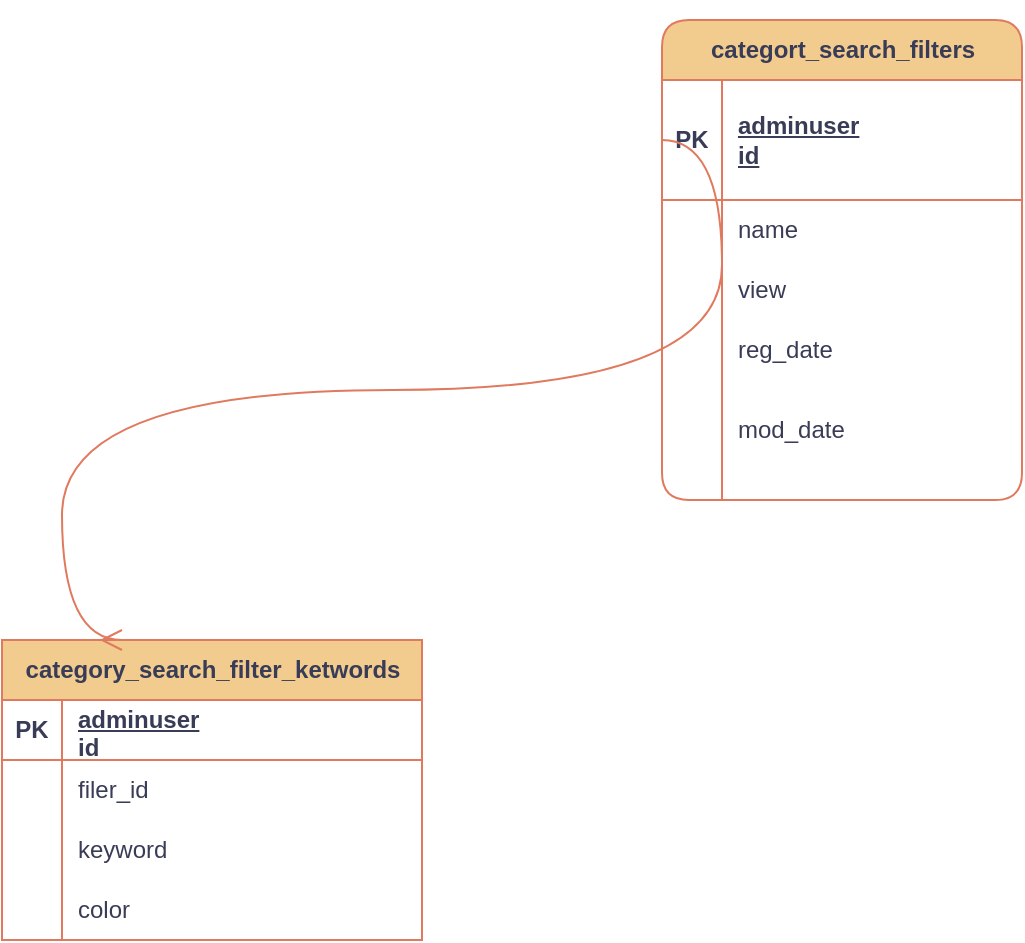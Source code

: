 <mxfile version="24.0.1" type="github">
  <diagram id="R2lEEEUBdFMjLlhIrx00" name="Page-1">
    <mxGraphModel dx="1434" dy="788" grid="1" gridSize="10" guides="1" tooltips="1" connect="1" arrows="1" fold="1" page="1" pageScale="1" pageWidth="850" pageHeight="1100" math="0" shadow="0" extFonts="Permanent Marker^https://fonts.googleapis.com/css?family=Permanent+Marker">
      <root>
        <mxCell id="0" />
        <mxCell id="1" parent="0" />
        <mxCell id="m-IJ6uGA8L6T9nmoXp6X-42" value="categort_search_filters" style="shape=table;startSize=30;container=1;collapsible=1;childLayout=tableLayout;fixedRows=1;rowLines=0;fontStyle=1;align=center;resizeLast=1;html=1;strokeColor=#E07A5F;fontColor=#393C56;fillColor=#F2CC8F;labelBackgroundColor=none;rounded=1;" vertex="1" parent="1">
          <mxGeometry x="400" y="50" width="180" height="240" as="geometry" />
        </mxCell>
        <mxCell id="m-IJ6uGA8L6T9nmoXp6X-43" value="" style="shape=tableRow;horizontal=0;startSize=0;swimlaneHead=0;swimlaneBody=0;fillColor=none;collapsible=0;dropTarget=0;points=[[0,0.5],[1,0.5]];portConstraint=eastwest;top=0;left=0;right=0;bottom=1;strokeColor=#E07A5F;fontColor=#393C56;labelBackgroundColor=none;rounded=1;" vertex="1" parent="m-IJ6uGA8L6T9nmoXp6X-42">
          <mxGeometry y="30" width="180" height="60" as="geometry" />
        </mxCell>
        <mxCell id="m-IJ6uGA8L6T9nmoXp6X-44" value="PK" style="shape=partialRectangle;connectable=0;fillColor=none;top=0;left=0;bottom=0;right=0;fontStyle=1;overflow=hidden;whiteSpace=wrap;html=1;strokeColor=#E07A5F;fontColor=#393C56;labelBackgroundColor=none;rounded=1;" vertex="1" parent="m-IJ6uGA8L6T9nmoXp6X-43">
          <mxGeometry width="30" height="60" as="geometry">
            <mxRectangle width="30" height="60" as="alternateBounds" />
          </mxGeometry>
        </mxCell>
        <mxCell id="m-IJ6uGA8L6T9nmoXp6X-45" value="adminuser&lt;div&gt;id&lt;/div&gt;" style="shape=partialRectangle;connectable=0;fillColor=none;top=0;left=0;bottom=0;right=0;align=left;spacingLeft=6;fontStyle=5;overflow=hidden;whiteSpace=wrap;html=1;strokeColor=#E07A5F;fontColor=#393C56;labelBackgroundColor=none;rounded=1;" vertex="1" parent="m-IJ6uGA8L6T9nmoXp6X-43">
          <mxGeometry x="30" width="150" height="60" as="geometry">
            <mxRectangle width="150" height="60" as="alternateBounds" />
          </mxGeometry>
        </mxCell>
        <mxCell id="m-IJ6uGA8L6T9nmoXp6X-46" value="" style="shape=tableRow;horizontal=0;startSize=0;swimlaneHead=0;swimlaneBody=0;fillColor=none;collapsible=0;dropTarget=0;points=[[0,0.5],[1,0.5]];portConstraint=eastwest;top=0;left=0;right=0;bottom=0;strokeColor=#E07A5F;fontColor=#393C56;labelBackgroundColor=none;rounded=1;" vertex="1" parent="m-IJ6uGA8L6T9nmoXp6X-42">
          <mxGeometry y="90" width="180" height="30" as="geometry" />
        </mxCell>
        <mxCell id="m-IJ6uGA8L6T9nmoXp6X-47" value="" style="shape=partialRectangle;connectable=0;fillColor=none;top=0;left=0;bottom=0;right=0;editable=1;overflow=hidden;whiteSpace=wrap;html=1;strokeColor=#E07A5F;fontColor=#393C56;labelBackgroundColor=none;rounded=1;" vertex="1" parent="m-IJ6uGA8L6T9nmoXp6X-46">
          <mxGeometry width="30" height="30" as="geometry">
            <mxRectangle width="30" height="30" as="alternateBounds" />
          </mxGeometry>
        </mxCell>
        <mxCell id="m-IJ6uGA8L6T9nmoXp6X-48" value="name" style="shape=partialRectangle;connectable=0;fillColor=none;top=0;left=0;bottom=0;right=0;align=left;spacingLeft=6;overflow=hidden;whiteSpace=wrap;html=1;strokeColor=#E07A5F;fontColor=#393C56;labelBackgroundColor=none;rounded=1;" vertex="1" parent="m-IJ6uGA8L6T9nmoXp6X-46">
          <mxGeometry x="30" width="150" height="30" as="geometry">
            <mxRectangle width="150" height="30" as="alternateBounds" />
          </mxGeometry>
        </mxCell>
        <mxCell id="m-IJ6uGA8L6T9nmoXp6X-49" value="" style="shape=tableRow;horizontal=0;startSize=0;swimlaneHead=0;swimlaneBody=0;fillColor=none;collapsible=0;dropTarget=0;points=[[0,0.5],[1,0.5]];portConstraint=eastwest;top=0;left=0;right=0;bottom=0;strokeColor=#E07A5F;fontColor=#393C56;labelBackgroundColor=none;rounded=1;" vertex="1" parent="m-IJ6uGA8L6T9nmoXp6X-42">
          <mxGeometry y="120" width="180" height="30" as="geometry" />
        </mxCell>
        <mxCell id="m-IJ6uGA8L6T9nmoXp6X-50" value="" style="shape=partialRectangle;connectable=0;fillColor=none;top=0;left=0;bottom=0;right=0;editable=1;overflow=hidden;whiteSpace=wrap;html=1;strokeColor=#E07A5F;fontColor=#393C56;labelBackgroundColor=none;rounded=1;" vertex="1" parent="m-IJ6uGA8L6T9nmoXp6X-49">
          <mxGeometry width="30" height="30" as="geometry">
            <mxRectangle width="30" height="30" as="alternateBounds" />
          </mxGeometry>
        </mxCell>
        <mxCell id="m-IJ6uGA8L6T9nmoXp6X-51" value="view" style="shape=partialRectangle;connectable=0;fillColor=none;top=0;left=0;bottom=0;right=0;align=left;spacingLeft=6;overflow=hidden;whiteSpace=wrap;html=1;strokeColor=#E07A5F;fontColor=#393C56;labelBackgroundColor=none;rounded=1;" vertex="1" parent="m-IJ6uGA8L6T9nmoXp6X-49">
          <mxGeometry x="30" width="150" height="30" as="geometry">
            <mxRectangle width="150" height="30" as="alternateBounds" />
          </mxGeometry>
        </mxCell>
        <mxCell id="m-IJ6uGA8L6T9nmoXp6X-52" value="" style="shape=tableRow;horizontal=0;startSize=0;swimlaneHead=0;swimlaneBody=0;fillColor=none;collapsible=0;dropTarget=0;points=[[0,0.5],[1,0.5]];portConstraint=eastwest;top=0;left=0;right=0;bottom=0;strokeColor=#E07A5F;fontColor=#393C56;labelBackgroundColor=none;rounded=1;" vertex="1" parent="m-IJ6uGA8L6T9nmoXp6X-42">
          <mxGeometry y="150" width="180" height="90" as="geometry" />
        </mxCell>
        <mxCell id="m-IJ6uGA8L6T9nmoXp6X-53" value="" style="shape=partialRectangle;connectable=0;fillColor=none;top=0;left=0;bottom=0;right=0;editable=1;overflow=hidden;whiteSpace=wrap;html=1;strokeColor=#E07A5F;fontColor=#393C56;labelBackgroundColor=none;rounded=1;" vertex="1" parent="m-IJ6uGA8L6T9nmoXp6X-52">
          <mxGeometry width="30" height="90" as="geometry">
            <mxRectangle width="30" height="90" as="alternateBounds" />
          </mxGeometry>
        </mxCell>
        <mxCell id="m-IJ6uGA8L6T9nmoXp6X-54" value="" style="shape=partialRectangle;connectable=0;fillColor=none;top=0;left=0;bottom=0;right=0;align=left;spacingLeft=6;overflow=hidden;whiteSpace=wrap;html=1;strokeColor=#E07A5F;fontColor=#393C56;labelBackgroundColor=none;rounded=1;" vertex="1" parent="m-IJ6uGA8L6T9nmoXp6X-52">
          <mxGeometry x="30" width="150" height="90" as="geometry">
            <mxRectangle width="150" height="90" as="alternateBounds" />
          </mxGeometry>
        </mxCell>
        <mxCell id="m-IJ6uGA8L6T9nmoXp6X-55" value="reg_date" style="shape=partialRectangle;connectable=0;fillColor=none;top=0;left=0;bottom=0;right=0;align=left;spacingLeft=6;overflow=hidden;whiteSpace=wrap;html=1;strokeColor=#E07A5F;fontColor=#393C56;labelBackgroundColor=none;rounded=1;" vertex="1" parent="1">
          <mxGeometry x="430" y="190" width="150" height="50" as="geometry">
            <mxRectangle width="150" height="30" as="alternateBounds" />
          </mxGeometry>
        </mxCell>
        <mxCell id="m-IJ6uGA8L6T9nmoXp6X-56" style="edgeStyle=none;curved=1;rounded=1;orthogonalLoop=1;jettySize=auto;html=1;exitX=0.5;exitY=0;exitDx=0;exitDy=0;strokeColor=#E07A5F;fontSize=12;fontColor=default;startSize=8;endSize=8;fillColor=#F2CC8F;labelBackgroundColor=none;" edge="1" parent="1" source="m-IJ6uGA8L6T9nmoXp6X-42" target="m-IJ6uGA8L6T9nmoXp6X-42">
          <mxGeometry relative="1" as="geometry" />
        </mxCell>
        <mxCell id="m-IJ6uGA8L6T9nmoXp6X-57" style="edgeStyle=none;curved=1;rounded=1;orthogonalLoop=1;jettySize=auto;html=1;exitX=0.5;exitY=0;exitDx=0;exitDy=0;strokeColor=#E07A5F;fontSize=12;fontColor=default;startSize=8;endSize=8;fillColor=#F2CC8F;labelBackgroundColor=none;" edge="1" parent="1" source="m-IJ6uGA8L6T9nmoXp6X-42" target="m-IJ6uGA8L6T9nmoXp6X-42">
          <mxGeometry relative="1" as="geometry" />
        </mxCell>
        <mxCell id="m-IJ6uGA8L6T9nmoXp6X-58" value="mod_date" style="shape=partialRectangle;connectable=0;fillColor=none;top=0;left=0;bottom=0;right=0;align=left;spacingLeft=6;overflow=hidden;whiteSpace=wrap;html=1;strokeColor=#E07A5F;fontColor=#393C56;labelBackgroundColor=none;rounded=1;direction=west;" vertex="1" parent="1">
          <mxGeometry x="430" y="230" width="150" height="50" as="geometry">
            <mxRectangle width="150" height="30" as="alternateBounds" />
          </mxGeometry>
        </mxCell>
        <mxCell id="m-IJ6uGA8L6T9nmoXp6X-59" value="category_search_filter_ketwords" style="shape=table;startSize=30;container=1;collapsible=1;childLayout=tableLayout;fixedRows=1;rowLines=0;fontStyle=1;align=center;resizeLast=1;html=1;strokeColor=#E07A5F;fontColor=#393C56;fillColor=#F2CC8F;" vertex="1" parent="1">
          <mxGeometry x="70" y="360" width="210" height="150" as="geometry" />
        </mxCell>
        <mxCell id="m-IJ6uGA8L6T9nmoXp6X-60" value="" style="shape=tableRow;horizontal=0;startSize=0;swimlaneHead=0;swimlaneBody=0;fillColor=none;collapsible=0;dropTarget=0;points=[[0,0.5],[1,0.5]];portConstraint=eastwest;top=0;left=0;right=0;bottom=1;strokeColor=#E07A5F;fontColor=#393C56;" vertex="1" parent="m-IJ6uGA8L6T9nmoXp6X-59">
          <mxGeometry y="30" width="210" height="30" as="geometry" />
        </mxCell>
        <mxCell id="m-IJ6uGA8L6T9nmoXp6X-61" value="PK" style="shape=partialRectangle;connectable=0;fillColor=none;top=0;left=0;bottom=0;right=0;fontStyle=1;overflow=hidden;whiteSpace=wrap;html=1;strokeColor=#E07A5F;fontColor=#393C56;" vertex="1" parent="m-IJ6uGA8L6T9nmoXp6X-60">
          <mxGeometry width="30" height="30" as="geometry">
            <mxRectangle width="30" height="30" as="alternateBounds" />
          </mxGeometry>
        </mxCell>
        <mxCell id="m-IJ6uGA8L6T9nmoXp6X-62" value="adminuser&lt;div&gt;id&lt;/div&gt;" style="shape=partialRectangle;connectable=0;fillColor=none;top=0;left=0;bottom=0;right=0;align=left;spacingLeft=6;fontStyle=5;overflow=hidden;whiteSpace=wrap;html=1;strokeColor=#E07A5F;fontColor=#393C56;" vertex="1" parent="m-IJ6uGA8L6T9nmoXp6X-60">
          <mxGeometry x="30" width="180" height="30" as="geometry">
            <mxRectangle width="180" height="30" as="alternateBounds" />
          </mxGeometry>
        </mxCell>
        <mxCell id="m-IJ6uGA8L6T9nmoXp6X-63" value="" style="shape=tableRow;horizontal=0;startSize=0;swimlaneHead=0;swimlaneBody=0;fillColor=none;collapsible=0;dropTarget=0;points=[[0,0.5],[1,0.5]];portConstraint=eastwest;top=0;left=0;right=0;bottom=0;strokeColor=#E07A5F;fontColor=#393C56;" vertex="1" parent="m-IJ6uGA8L6T9nmoXp6X-59">
          <mxGeometry y="60" width="210" height="30" as="geometry" />
        </mxCell>
        <mxCell id="m-IJ6uGA8L6T9nmoXp6X-64" value="" style="shape=partialRectangle;connectable=0;fillColor=none;top=0;left=0;bottom=0;right=0;editable=1;overflow=hidden;whiteSpace=wrap;html=1;strokeColor=#E07A5F;fontColor=#393C56;" vertex="1" parent="m-IJ6uGA8L6T9nmoXp6X-63">
          <mxGeometry width="30" height="30" as="geometry">
            <mxRectangle width="30" height="30" as="alternateBounds" />
          </mxGeometry>
        </mxCell>
        <mxCell id="m-IJ6uGA8L6T9nmoXp6X-65" value="filer_id" style="shape=partialRectangle;connectable=0;fillColor=none;top=0;left=0;bottom=0;right=0;align=left;spacingLeft=6;overflow=hidden;whiteSpace=wrap;html=1;strokeColor=#E07A5F;fontColor=#393C56;" vertex="1" parent="m-IJ6uGA8L6T9nmoXp6X-63">
          <mxGeometry x="30" width="180" height="30" as="geometry">
            <mxRectangle width="180" height="30" as="alternateBounds" />
          </mxGeometry>
        </mxCell>
        <mxCell id="m-IJ6uGA8L6T9nmoXp6X-66" value="" style="shape=tableRow;horizontal=0;startSize=0;swimlaneHead=0;swimlaneBody=0;fillColor=none;collapsible=0;dropTarget=0;points=[[0,0.5],[1,0.5]];portConstraint=eastwest;top=0;left=0;right=0;bottom=0;strokeColor=#E07A5F;fontColor=#393C56;" vertex="1" parent="m-IJ6uGA8L6T9nmoXp6X-59">
          <mxGeometry y="90" width="210" height="30" as="geometry" />
        </mxCell>
        <mxCell id="m-IJ6uGA8L6T9nmoXp6X-67" value="" style="shape=partialRectangle;connectable=0;fillColor=none;top=0;left=0;bottom=0;right=0;editable=1;overflow=hidden;whiteSpace=wrap;html=1;strokeColor=#E07A5F;fontColor=#393C56;" vertex="1" parent="m-IJ6uGA8L6T9nmoXp6X-66">
          <mxGeometry width="30" height="30" as="geometry">
            <mxRectangle width="30" height="30" as="alternateBounds" />
          </mxGeometry>
        </mxCell>
        <mxCell id="m-IJ6uGA8L6T9nmoXp6X-68" value="keyword" style="shape=partialRectangle;connectable=0;fillColor=none;top=0;left=0;bottom=0;right=0;align=left;spacingLeft=6;overflow=hidden;whiteSpace=wrap;html=1;strokeColor=#E07A5F;fontColor=#393C56;" vertex="1" parent="m-IJ6uGA8L6T9nmoXp6X-66">
          <mxGeometry x="30" width="180" height="30" as="geometry">
            <mxRectangle width="180" height="30" as="alternateBounds" />
          </mxGeometry>
        </mxCell>
        <mxCell id="m-IJ6uGA8L6T9nmoXp6X-69" value="" style="shape=tableRow;horizontal=0;startSize=0;swimlaneHead=0;swimlaneBody=0;fillColor=none;collapsible=0;dropTarget=0;points=[[0,0.5],[1,0.5]];portConstraint=eastwest;top=0;left=0;right=0;bottom=0;strokeColor=#E07A5F;fontColor=#393C56;" vertex="1" parent="m-IJ6uGA8L6T9nmoXp6X-59">
          <mxGeometry y="120" width="210" height="30" as="geometry" />
        </mxCell>
        <mxCell id="m-IJ6uGA8L6T9nmoXp6X-70" value="" style="shape=partialRectangle;connectable=0;fillColor=none;top=0;left=0;bottom=0;right=0;editable=1;overflow=hidden;whiteSpace=wrap;html=1;strokeColor=#E07A5F;fontColor=#393C56;" vertex="1" parent="m-IJ6uGA8L6T9nmoXp6X-69">
          <mxGeometry width="30" height="30" as="geometry">
            <mxRectangle width="30" height="30" as="alternateBounds" />
          </mxGeometry>
        </mxCell>
        <mxCell id="m-IJ6uGA8L6T9nmoXp6X-71" value="color" style="shape=partialRectangle;connectable=0;fillColor=none;top=0;left=0;bottom=0;right=0;align=left;spacingLeft=6;overflow=hidden;whiteSpace=wrap;html=1;strokeColor=#E07A5F;fontColor=#393C56;" vertex="1" parent="m-IJ6uGA8L6T9nmoXp6X-69">
          <mxGeometry x="30" width="180" height="30" as="geometry">
            <mxRectangle width="180" height="30" as="alternateBounds" />
          </mxGeometry>
        </mxCell>
        <mxCell id="m-IJ6uGA8L6T9nmoXp6X-73" value="" style="edgeStyle=entityRelationEdgeStyle;fontSize=12;html=1;endArrow=ERmany;rounded=0;strokeColor=#E07A5F;fontColor=#393C56;startSize=8;endSize=8;curved=1;fillColor=#F2CC8F;entryX=0.5;entryY=0;entryDx=0;entryDy=0;exitX=0;exitY=0.5;exitDx=0;exitDy=0;" edge="1" parent="1" source="m-IJ6uGA8L6T9nmoXp6X-43">
          <mxGeometry width="100" height="100" relative="1" as="geometry">
            <mxPoint x="265" y="100" as="sourcePoint" />
            <mxPoint x="130" y="360" as="targetPoint" />
            <Array as="points">
              <mxPoint x="240" y="120" />
              <mxPoint x="135" y="340" />
              <mxPoint x="150" y="110" />
              <mxPoint x="300" y="300" />
              <mxPoint x="110" y="170" />
              <mxPoint x="80" y="150" />
              <mxPoint x="135" y="330" />
              <mxPoint x="125" y="300" />
            </Array>
          </mxGeometry>
        </mxCell>
      </root>
    </mxGraphModel>
  </diagram>
</mxfile>
